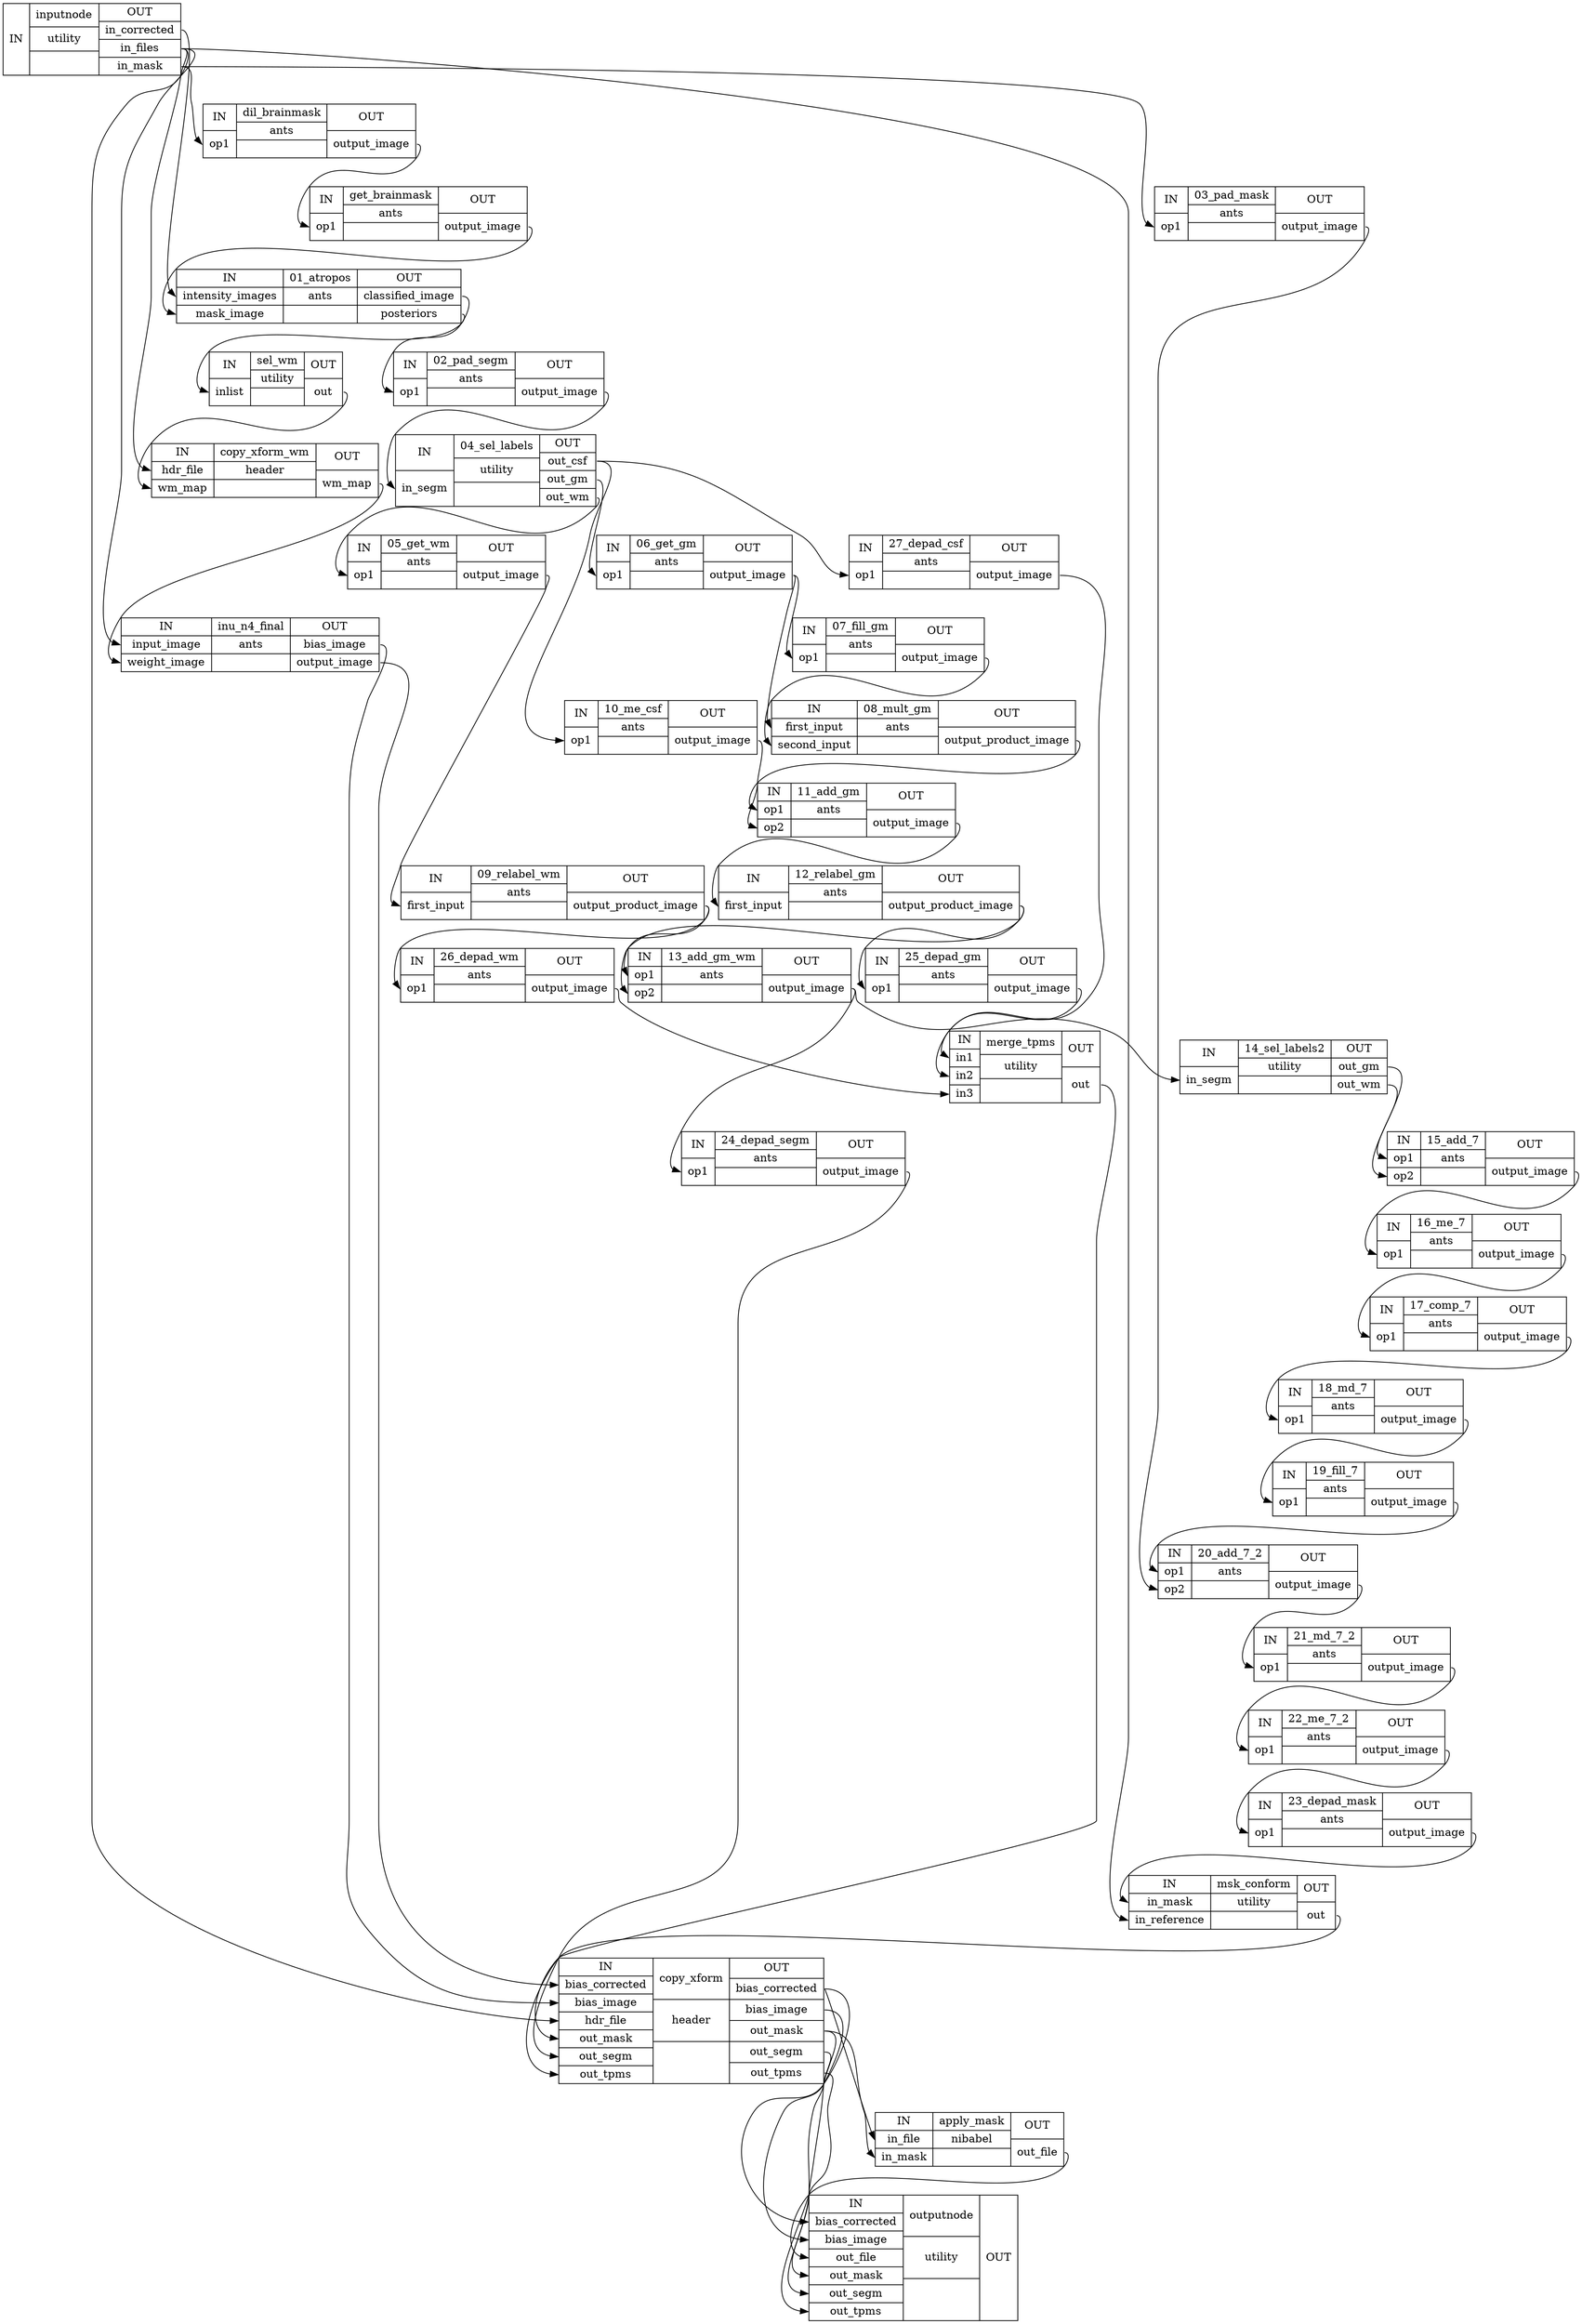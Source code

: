 digraph structs {
node [shape=record];
atropos_wfinputnode [label="{IN}|{ inputnode | utility |  }|{OUT|<outincorrected> in_corrected|<outinfiles> in_files|<outinmask> in_mask}"];
atropos_wfdil_brainmask [label="{IN|<inop1> op1}|{ dil_brainmask | ants |  }|{OUT|<outoutputimage> output_image}"];
atropos_wf03_pad_mask [label="{IN|<inop1> op1}|{ 03_pad_mask | ants |  }|{OUT|<outoutputimage> output_image}"];
atropos_wfget_brainmask [label="{IN|<inop1> op1}|{ get_brainmask | ants |  }|{OUT|<outoutputimage> output_image}"];
atropos_wf01_atropos [label="{IN|<inintensityimages> intensity_images|<inmaskimage> mask_image}|{ 01_atropos | ants |  }|{OUT|<outclassifiedimage> classified_image|<outposteriors> posteriors}"];
atropos_wf02_pad_segm [label="{IN|<inop1> op1}|{ 02_pad_segm | ants |  }|{OUT|<outoutputimage> output_image}"];
atropos_wfsel_wm [label="{IN|<ininlist> inlist}|{ sel_wm | utility |  }|{OUT|<outout> out}"];
atropos_wf04_sel_labels [label="{IN|<ininsegm> in_segm}|{ 04_sel_labels | utility |  }|{OUT|<outoutcsf> out_csf|<outoutgm> out_gm|<outoutwm> out_wm}"];
atropos_wfcopy_xform_wm [label="{IN|<inhdrfile> hdr_file|<inwmmap> wm_map}|{ copy_xform_wm | header |  }|{OUT|<outwmmap> wm_map}"];
atropos_wf05_get_wm [label="{IN|<inop1> op1}|{ 05_get_wm | ants |  }|{OUT|<outoutputimage> output_image}"];
atropos_wf06_get_gm [label="{IN|<inop1> op1}|{ 06_get_gm | ants |  }|{OUT|<outoutputimage> output_image}"];
atropos_wf10_me_csf [label="{IN|<inop1> op1}|{ 10_me_csf | ants |  }|{OUT|<outoutputimage> output_image}"];
atropos_wf27_depad_csf [label="{IN|<inop1> op1}|{ 27_depad_csf | ants |  }|{OUT|<outoutputimage> output_image}"];
atropos_wfinu_n4_final [label="{IN|<ininputimage> input_image|<inweightimage> weight_image}|{ inu_n4_final | ants |  }|{OUT|<outbiasimage> bias_image|<outoutputimage> output_image}"];
atropos_wf09_relabel_wm [label="{IN|<infirstinput> first_input}|{ 09_relabel_wm | ants |  }|{OUT|<outoutputproductimage> output_product_image}"];
atropos_wf07_fill_gm [label="{IN|<inop1> op1}|{ 07_fill_gm | ants |  }|{OUT|<outoutputimage> output_image}"];
atropos_wf26_depad_wm [label="{IN|<inop1> op1}|{ 26_depad_wm | ants |  }|{OUT|<outoutputimage> output_image}"];
atropos_wf08_mult_gm [label="{IN|<infirstinput> first_input|<insecondinput> second_input}|{ 08_mult_gm | ants |  }|{OUT|<outoutputproductimage> output_product_image}"];
atropos_wf11_add_gm [label="{IN|<inop1> op1|<inop2> op2}|{ 11_add_gm | ants |  }|{OUT|<outoutputimage> output_image}"];
atropos_wf12_relabel_gm [label="{IN|<infirstinput> first_input}|{ 12_relabel_gm | ants |  }|{OUT|<outoutputproductimage> output_product_image}"];
atropos_wf13_add_gm_wm [label="{IN|<inop1> op1|<inop2> op2}|{ 13_add_gm_wm | ants |  }|{OUT|<outoutputimage> output_image}"];
atropos_wf25_depad_gm [label="{IN|<inop1> op1}|{ 25_depad_gm | ants |  }|{OUT|<outoutputimage> output_image}"];
atropos_wf14_sel_labels2 [label="{IN|<ininsegm> in_segm}|{ 14_sel_labels2 | utility |  }|{OUT|<outoutgm> out_gm|<outoutwm> out_wm}"];
atropos_wf24_depad_segm [label="{IN|<inop1> op1}|{ 24_depad_segm | ants |  }|{OUT|<outoutputimage> output_image}"];
atropos_wfmerge_tpms [label="{IN|<inin1> in1|<inin2> in2|<inin3> in3}|{ merge_tpms | utility |  }|{OUT|<outout> out}"];
atropos_wf15_add_7 [label="{IN|<inop1> op1|<inop2> op2}|{ 15_add_7 | ants |  }|{OUT|<outoutputimage> output_image}"];
atropos_wf16_me_7 [label="{IN|<inop1> op1}|{ 16_me_7 | ants |  }|{OUT|<outoutputimage> output_image}"];
atropos_wf17_comp_7 [label="{IN|<inop1> op1}|{ 17_comp_7 | ants |  }|{OUT|<outoutputimage> output_image}"];
atropos_wf18_md_7 [label="{IN|<inop1> op1}|{ 18_md_7 | ants |  }|{OUT|<outoutputimage> output_image}"];
atropos_wf19_fill_7 [label="{IN|<inop1> op1}|{ 19_fill_7 | ants |  }|{OUT|<outoutputimage> output_image}"];
atropos_wf20_add_7_2 [label="{IN|<inop1> op1|<inop2> op2}|{ 20_add_7_2 | ants |  }|{OUT|<outoutputimage> output_image}"];
atropos_wf21_md_7_2 [label="{IN|<inop1> op1}|{ 21_md_7_2 | ants |  }|{OUT|<outoutputimage> output_image}"];
atropos_wf22_me_7_2 [label="{IN|<inop1> op1}|{ 22_me_7_2 | ants |  }|{OUT|<outoutputimage> output_image}"];
atropos_wf23_depad_mask [label="{IN|<inop1> op1}|{ 23_depad_mask | ants |  }|{OUT|<outoutputimage> output_image}"];
atropos_wfmsk_conform [label="{IN|<ininmask> in_mask|<ininreference> in_reference}|{ msk_conform | utility |  }|{OUT|<outout> out}"];
atropos_wfcopy_xform [label="{IN|<inbiascorrected> bias_corrected|<inbiasimage> bias_image|<inhdrfile> hdr_file|<inoutmask> out_mask|<inoutsegm> out_segm|<inouttpms> out_tpms}|{ copy_xform | header |  }|{OUT|<outbiascorrected> bias_corrected|<outbiasimage> bias_image|<outoutmask> out_mask|<outoutsegm> out_segm|<outouttpms> out_tpms}"];
atropos_wfapply_mask [label="{IN|<ininfile> in_file|<ininmask> in_mask}|{ apply_mask | nibabel |  }|{OUT|<outoutfile> out_file}"];
atropos_wfoutputnode [label="{IN|<inbiascorrected> bias_corrected|<inbiasimage> bias_image|<inoutfile> out_file|<inoutmask> out_mask|<inoutsegm> out_segm|<inouttpms> out_tpms}|{ outputnode | utility |  }|{OUT}"];
atropos_wf01_atropos:outclassifiedimage:e -> atropos_wf02_pad_segm:inop1:w;
atropos_wf01_atropos:outposteriors:e -> atropos_wfsel_wm:ininlist:w;
atropos_wf02_pad_segm:outoutputimage:e -> atropos_wf04_sel_labels:ininsegm:w;
atropos_wf03_pad_mask:outoutputimage:e -> atropos_wf20_add_7_2:inop2:w;
atropos_wf04_sel_labels:outoutcsf:e -> atropos_wf10_me_csf:inop1:w;
atropos_wf04_sel_labels:outoutcsf:e -> atropos_wf27_depad_csf:inop1:w;
atropos_wf04_sel_labels:outoutgm:e -> atropos_wf06_get_gm:inop1:w;
atropos_wf04_sel_labels:outoutwm:e -> atropos_wf05_get_wm:inop1:w;
atropos_wf05_get_wm:outoutputimage:e -> atropos_wf09_relabel_wm:infirstinput:w;
atropos_wf06_get_gm:outoutputimage:e -> atropos_wf07_fill_gm:inop1:w;
atropos_wf06_get_gm:outoutputimage:e -> atropos_wf08_mult_gm:infirstinput:w;
atropos_wf07_fill_gm:outoutputimage:e -> atropos_wf08_mult_gm:insecondinput:w;
atropos_wf08_mult_gm:outoutputproductimage:e -> atropos_wf11_add_gm:inop1:w;
atropos_wf09_relabel_wm:outoutputproductimage:e -> atropos_wf13_add_gm_wm:inop1:w;
atropos_wf09_relabel_wm:outoutputproductimage:e -> atropos_wf26_depad_wm:inop1:w;
atropos_wf10_me_csf:outoutputimage:e -> atropos_wf11_add_gm:inop2:w;
atropos_wf11_add_gm:outoutputimage:e -> atropos_wf12_relabel_gm:infirstinput:w;
atropos_wf12_relabel_gm:outoutputproductimage:e -> atropos_wf13_add_gm_wm:inop2:w;
atropos_wf12_relabel_gm:outoutputproductimage:e -> atropos_wf25_depad_gm:inop1:w;
atropos_wf13_add_gm_wm:outoutputimage:e -> atropos_wf14_sel_labels2:ininsegm:w;
atropos_wf13_add_gm_wm:outoutputimage:e -> atropos_wf24_depad_segm:inop1:w;
atropos_wf14_sel_labels2:outoutgm:e -> atropos_wf15_add_7:inop2:w;
atropos_wf14_sel_labels2:outoutwm:e -> atropos_wf15_add_7:inop1:w;
atropos_wf15_add_7:outoutputimage:e -> atropos_wf16_me_7:inop1:w;
atropos_wf16_me_7:outoutputimage:e -> atropos_wf17_comp_7:inop1:w;
atropos_wf17_comp_7:outoutputimage:e -> atropos_wf18_md_7:inop1:w;
atropos_wf18_md_7:outoutputimage:e -> atropos_wf19_fill_7:inop1:w;
atropos_wf19_fill_7:outoutputimage:e -> atropos_wf20_add_7_2:inop1:w;
atropos_wf20_add_7_2:outoutputimage:e -> atropos_wf21_md_7_2:inop1:w;
atropos_wf21_md_7_2:outoutputimage:e -> atropos_wf22_me_7_2:inop1:w;
atropos_wf22_me_7_2:outoutputimage:e -> atropos_wf23_depad_mask:inop1:w;
atropos_wf23_depad_mask:outoutputimage:e -> atropos_wfmsk_conform:ininmask:w;
atropos_wf24_depad_segm:outoutputimage:e -> atropos_wfcopy_xform:inoutsegm:w;
atropos_wf25_depad_gm:outoutputimage:e -> atropos_wfmerge_tpms:inin2:w;
atropos_wf26_depad_wm:outoutputimage:e -> atropos_wfmerge_tpms:inin3:w;
atropos_wf27_depad_csf:outoutputimage:e -> atropos_wfmerge_tpms:inin1:w;
atropos_wfapply_mask:outoutfile:e -> atropos_wfoutputnode:inoutfile:w;
atropos_wfcopy_xform:outbiascorrected:e -> atropos_wfapply_mask:ininfile:w;
atropos_wfcopy_xform:outbiascorrected:e -> atropos_wfoutputnode:inbiascorrected:w;
atropos_wfcopy_xform:outbiasimage:e -> atropos_wfoutputnode:inbiasimage:w;
atropos_wfcopy_xform:outoutmask:e -> atropos_wfapply_mask:ininmask:w;
atropos_wfcopy_xform:outoutmask:e -> atropos_wfoutputnode:inoutmask:w;
atropos_wfcopy_xform:outoutsegm:e -> atropos_wfoutputnode:inoutsegm:w;
atropos_wfcopy_xform:outouttpms:e -> atropos_wfoutputnode:inouttpms:w;
atropos_wfcopy_xform_wm:outwmmap:e -> atropos_wfinu_n4_final:inweightimage:w;
atropos_wfdil_brainmask:outoutputimage:e -> atropos_wfget_brainmask:inop1:w;
atropos_wfget_brainmask:outoutputimage:e -> atropos_wf01_atropos:inmaskimage:w;
atropos_wfinputnode:outincorrected:e -> atropos_wf01_atropos:inintensityimages:w;
atropos_wfinputnode:outinfiles:e -> atropos_wfcopy_xform:inhdrfile:w;
atropos_wfinputnode:outinfiles:e -> atropos_wfcopy_xform_wm:inhdrfile:w;
atropos_wfinputnode:outinfiles:e -> atropos_wfinu_n4_final:ininputimage:w;
atropos_wfinputnode:outinfiles:e -> atropos_wfmsk_conform:ininreference:w;
atropos_wfinputnode:outinmask:e -> atropos_wf03_pad_mask:inop1:w;
atropos_wfinputnode:outinmask:e -> atropos_wfdil_brainmask:inop1:w;
atropos_wfinu_n4_final:outbiasimage:e -> atropos_wfcopy_xform:inbiasimage:w;
atropos_wfinu_n4_final:outoutputimage:e -> atropos_wfcopy_xform:inbiascorrected:w;
atropos_wfmerge_tpms:outout:e -> atropos_wfcopy_xform:inouttpms:w;
atropos_wfmsk_conform:outout:e -> atropos_wfcopy_xform:inoutmask:w;
atropos_wfsel_wm:outout:e -> atropos_wfcopy_xform_wm:inwmmap:w;
}